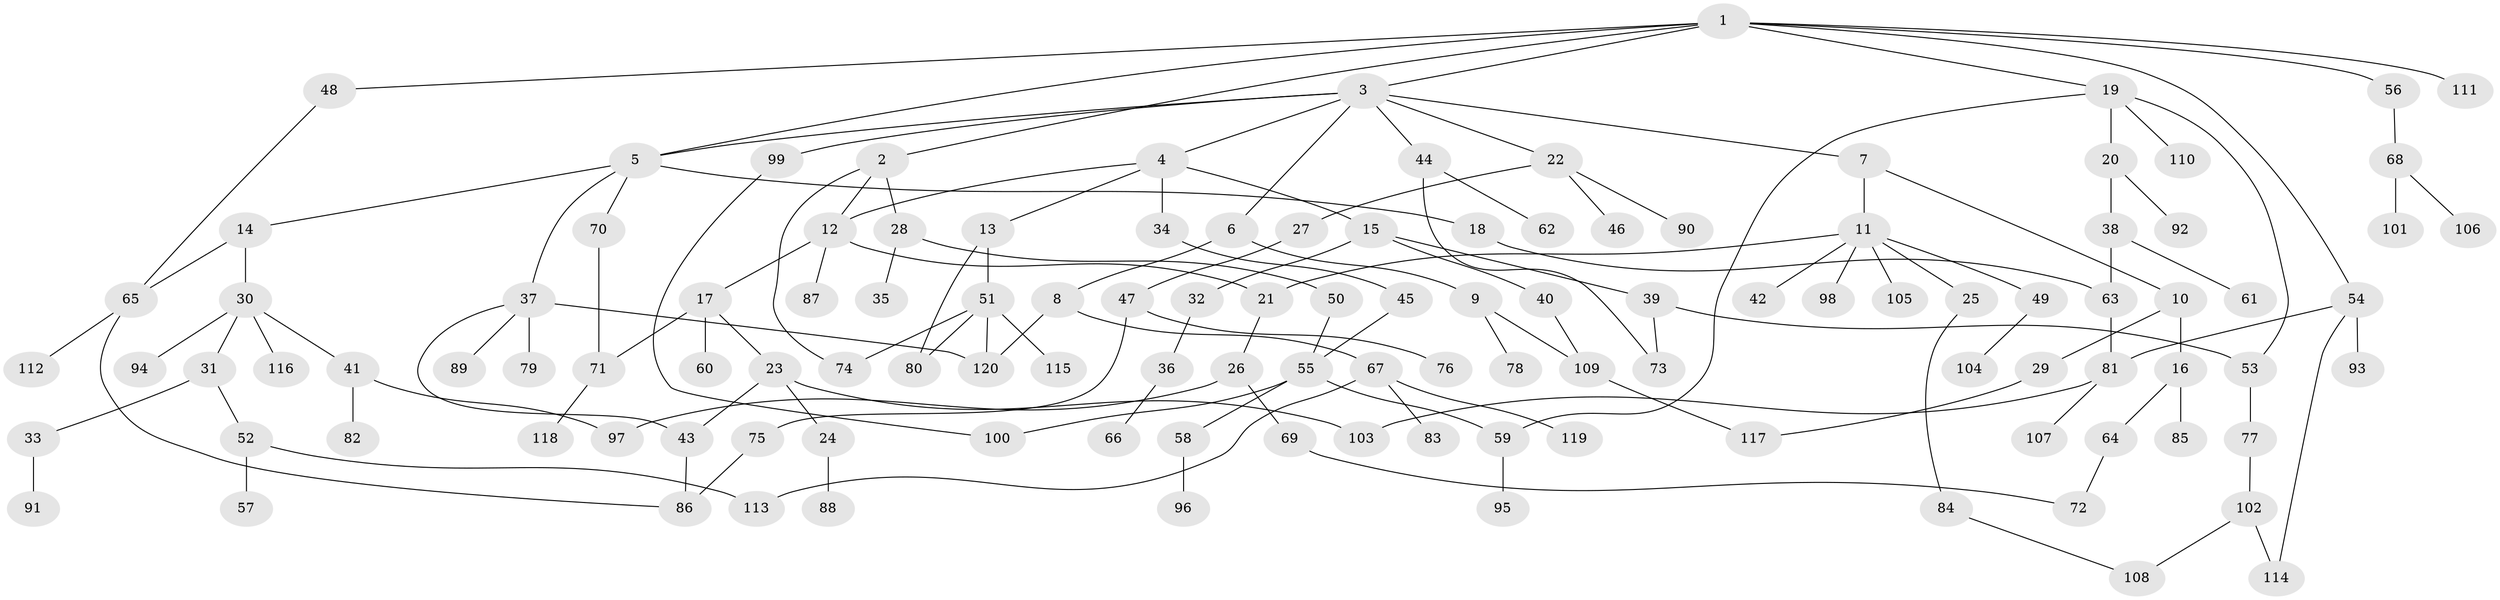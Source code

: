 // coarse degree distribution, {7: 0.012345679012345678, 4: 0.16049382716049382, 11: 0.012345679012345678, 9: 0.012345679012345678, 3: 0.18518518518518517, 2: 0.24691358024691357, 6: 0.024691358024691357, 5: 0.024691358024691357, 1: 0.32098765432098764}
// Generated by graph-tools (version 1.1) at 2025/41/03/06/25 10:41:30]
// undirected, 120 vertices, 146 edges
graph export_dot {
graph [start="1"]
  node [color=gray90,style=filled];
  1;
  2;
  3;
  4;
  5;
  6;
  7;
  8;
  9;
  10;
  11;
  12;
  13;
  14;
  15;
  16;
  17;
  18;
  19;
  20;
  21;
  22;
  23;
  24;
  25;
  26;
  27;
  28;
  29;
  30;
  31;
  32;
  33;
  34;
  35;
  36;
  37;
  38;
  39;
  40;
  41;
  42;
  43;
  44;
  45;
  46;
  47;
  48;
  49;
  50;
  51;
  52;
  53;
  54;
  55;
  56;
  57;
  58;
  59;
  60;
  61;
  62;
  63;
  64;
  65;
  66;
  67;
  68;
  69;
  70;
  71;
  72;
  73;
  74;
  75;
  76;
  77;
  78;
  79;
  80;
  81;
  82;
  83;
  84;
  85;
  86;
  87;
  88;
  89;
  90;
  91;
  92;
  93;
  94;
  95;
  96;
  97;
  98;
  99;
  100;
  101;
  102;
  103;
  104;
  105;
  106;
  107;
  108;
  109;
  110;
  111;
  112;
  113;
  114;
  115;
  116;
  117;
  118;
  119;
  120;
  1 -- 2;
  1 -- 3;
  1 -- 19;
  1 -- 48;
  1 -- 54;
  1 -- 56;
  1 -- 111;
  1 -- 5;
  2 -- 12;
  2 -- 28;
  2 -- 74;
  3 -- 4;
  3 -- 5;
  3 -- 6;
  3 -- 7;
  3 -- 22;
  3 -- 44;
  3 -- 99;
  4 -- 13;
  4 -- 15;
  4 -- 34;
  4 -- 12;
  5 -- 14;
  5 -- 18;
  5 -- 37;
  5 -- 70;
  6 -- 8;
  6 -- 9;
  7 -- 10;
  7 -- 11;
  8 -- 67;
  8 -- 120;
  9 -- 78;
  9 -- 109;
  10 -- 16;
  10 -- 29;
  11 -- 21;
  11 -- 25;
  11 -- 42;
  11 -- 49;
  11 -- 98;
  11 -- 105;
  12 -- 17;
  12 -- 87;
  12 -- 21;
  13 -- 51;
  13 -- 80;
  14 -- 30;
  14 -- 65;
  15 -- 32;
  15 -- 39;
  15 -- 40;
  16 -- 64;
  16 -- 85;
  17 -- 23;
  17 -- 60;
  17 -- 71;
  18 -- 63;
  19 -- 20;
  19 -- 53;
  19 -- 59;
  19 -- 110;
  20 -- 38;
  20 -- 92;
  21 -- 26;
  22 -- 27;
  22 -- 46;
  22 -- 90;
  23 -- 24;
  23 -- 103;
  23 -- 43;
  24 -- 88;
  25 -- 84;
  26 -- 69;
  26 -- 97;
  27 -- 47;
  28 -- 35;
  28 -- 50;
  29 -- 117;
  30 -- 31;
  30 -- 41;
  30 -- 94;
  30 -- 116;
  31 -- 33;
  31 -- 52;
  32 -- 36;
  33 -- 91;
  34 -- 45;
  36 -- 66;
  37 -- 43;
  37 -- 79;
  37 -- 89;
  37 -- 120;
  38 -- 61;
  38 -- 63;
  39 -- 73;
  39 -- 53;
  40 -- 109;
  41 -- 82;
  41 -- 97;
  43 -- 86;
  44 -- 62;
  44 -- 73;
  45 -- 55;
  47 -- 75;
  47 -- 76;
  48 -- 65;
  49 -- 104;
  50 -- 55;
  51 -- 74;
  51 -- 80;
  51 -- 115;
  51 -- 120;
  52 -- 57;
  52 -- 113;
  53 -- 77;
  54 -- 81;
  54 -- 93;
  54 -- 114;
  55 -- 58;
  55 -- 100;
  55 -- 59;
  56 -- 68;
  58 -- 96;
  59 -- 95;
  63 -- 81;
  64 -- 72;
  65 -- 86;
  65 -- 112;
  67 -- 83;
  67 -- 119;
  67 -- 113;
  68 -- 101;
  68 -- 106;
  69 -- 72;
  70 -- 71;
  71 -- 118;
  75 -- 86;
  77 -- 102;
  81 -- 107;
  81 -- 103;
  84 -- 108;
  99 -- 100;
  102 -- 108;
  102 -- 114;
  109 -- 117;
}
